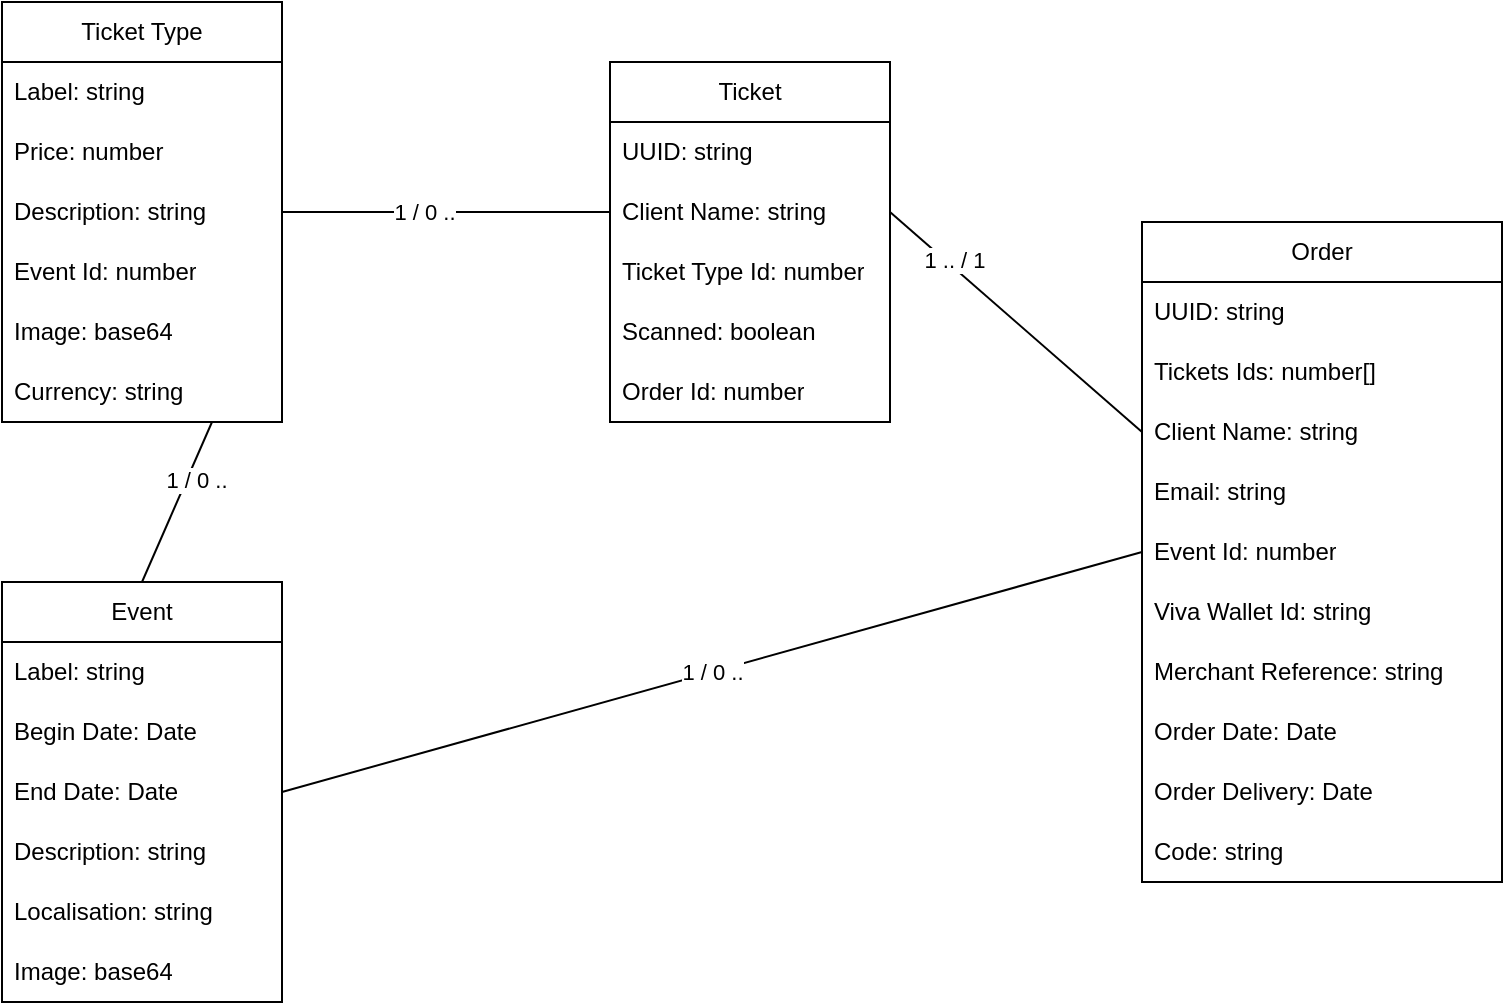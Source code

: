 <mxfile version="24.7.10">
  <diagram name="Page-1" id="ka3yXch_bAeg7ZDoTmhf">
    <mxGraphModel dx="1050" dy="538" grid="1" gridSize="10" guides="1" tooltips="1" connect="1" arrows="1" fold="1" page="1" pageScale="1" pageWidth="827" pageHeight="583" math="0" shadow="0">
      <root>
        <mxCell id="0" />
        <mxCell id="1" parent="0" />
        <mxCell id="qRublhJDjBj5OHdG_nAH-4" value="Ticket" style="swimlane;fontStyle=0;childLayout=stackLayout;horizontal=1;startSize=30;horizontalStack=0;resizeParent=1;resizeParentMax=0;resizeLast=0;collapsible=1;marginBottom=0;whiteSpace=wrap;html=1;" parent="1" vertex="1">
          <mxGeometry x="344" y="70" width="140" height="180" as="geometry" />
        </mxCell>
        <mxCell id="qRublhJDjBj5OHdG_nAH-5" value="UUID: string" style="text;strokeColor=none;fillColor=none;align=left;verticalAlign=middle;spacingLeft=4;spacingRight=4;overflow=hidden;points=[[0,0.5],[1,0.5]];portConstraint=eastwest;rotatable=0;whiteSpace=wrap;html=1;" parent="qRublhJDjBj5OHdG_nAH-4" vertex="1">
          <mxGeometry y="30" width="140" height="30" as="geometry" />
        </mxCell>
        <mxCell id="qRublhJDjBj5OHdG_nAH-6" value="Client Name: string" style="text;strokeColor=none;fillColor=none;align=left;verticalAlign=middle;spacingLeft=4;spacingRight=4;overflow=hidden;points=[[0,0.5],[1,0.5]];portConstraint=eastwest;rotatable=0;whiteSpace=wrap;html=1;" parent="qRublhJDjBj5OHdG_nAH-4" vertex="1">
          <mxGeometry y="60" width="140" height="30" as="geometry" />
        </mxCell>
        <mxCell id="qRublhJDjBj5OHdG_nAH-7" value="Ticket Type Id: number" style="text;strokeColor=none;fillColor=none;align=left;verticalAlign=middle;spacingLeft=4;spacingRight=4;overflow=hidden;points=[[0,0.5],[1,0.5]];portConstraint=eastwest;rotatable=0;whiteSpace=wrap;html=1;" parent="qRublhJDjBj5OHdG_nAH-4" vertex="1">
          <mxGeometry y="90" width="140" height="30" as="geometry" />
        </mxCell>
        <mxCell id="fYMyNwKMJueEmphl1iJg-4" value="Scanned: boolean" style="text;strokeColor=none;fillColor=none;align=left;verticalAlign=middle;spacingLeft=4;spacingRight=4;overflow=hidden;points=[[0,0.5],[1,0.5]];portConstraint=eastwest;rotatable=0;whiteSpace=wrap;html=1;" vertex="1" parent="qRublhJDjBj5OHdG_nAH-4">
          <mxGeometry y="120" width="140" height="30" as="geometry" />
        </mxCell>
        <mxCell id="fYMyNwKMJueEmphl1iJg-5" value="&lt;div&gt;Order Id: number&lt;/div&gt;" style="text;strokeColor=none;fillColor=none;align=left;verticalAlign=middle;spacingLeft=4;spacingRight=4;overflow=hidden;points=[[0,0.5],[1,0.5]];portConstraint=eastwest;rotatable=0;whiteSpace=wrap;html=1;" vertex="1" parent="qRublhJDjBj5OHdG_nAH-4">
          <mxGeometry y="150" width="140" height="30" as="geometry" />
        </mxCell>
        <mxCell id="qRublhJDjBj5OHdG_nAH-9" value="Ticket Type" style="swimlane;fontStyle=0;childLayout=stackLayout;horizontal=1;startSize=30;horizontalStack=0;resizeParent=1;resizeParentMax=0;resizeLast=0;collapsible=1;marginBottom=0;whiteSpace=wrap;html=1;" parent="1" vertex="1">
          <mxGeometry x="40" y="40" width="140" height="210" as="geometry" />
        </mxCell>
        <mxCell id="qRublhJDjBj5OHdG_nAH-10" value="Label: string" style="text;strokeColor=none;fillColor=none;align=left;verticalAlign=middle;spacingLeft=4;spacingRight=4;overflow=hidden;points=[[0,0.5],[1,0.5]];portConstraint=eastwest;rotatable=0;whiteSpace=wrap;html=1;" parent="qRublhJDjBj5OHdG_nAH-9" vertex="1">
          <mxGeometry y="30" width="140" height="30" as="geometry" />
        </mxCell>
        <mxCell id="qRublhJDjBj5OHdG_nAH-11" value="Price: number" style="text;strokeColor=none;fillColor=none;align=left;verticalAlign=middle;spacingLeft=4;spacingRight=4;overflow=hidden;points=[[0,0.5],[1,0.5]];portConstraint=eastwest;rotatable=0;whiteSpace=wrap;html=1;" parent="qRublhJDjBj5OHdG_nAH-9" vertex="1">
          <mxGeometry y="60" width="140" height="30" as="geometry" />
        </mxCell>
        <mxCell id="qRublhJDjBj5OHdG_nAH-12" value="Description: string" style="text;strokeColor=none;fillColor=none;align=left;verticalAlign=middle;spacingLeft=4;spacingRight=4;overflow=hidden;points=[[0,0.5],[1,0.5]];portConstraint=eastwest;rotatable=0;whiteSpace=wrap;html=1;" parent="qRublhJDjBj5OHdG_nAH-9" vertex="1">
          <mxGeometry y="90" width="140" height="30" as="geometry" />
        </mxCell>
        <mxCell id="qRublhJDjBj5OHdG_nAH-13" value="&lt;div&gt;Event Id: number&lt;/div&gt;" style="text;strokeColor=none;fillColor=none;align=left;verticalAlign=middle;spacingLeft=4;spacingRight=4;overflow=hidden;points=[[0,0.5],[1,0.5]];portConstraint=eastwest;rotatable=0;whiteSpace=wrap;html=1;" parent="qRublhJDjBj5OHdG_nAH-9" vertex="1">
          <mxGeometry y="120" width="140" height="30" as="geometry" />
        </mxCell>
        <mxCell id="qRublhJDjBj5OHdG_nAH-20" value="Image: base64" style="text;strokeColor=none;fillColor=none;align=left;verticalAlign=middle;spacingLeft=4;spacingRight=4;overflow=hidden;points=[[0,0.5],[1,0.5]];portConstraint=eastwest;rotatable=0;whiteSpace=wrap;html=1;" parent="qRublhJDjBj5OHdG_nAH-9" vertex="1">
          <mxGeometry y="150" width="140" height="30" as="geometry" />
        </mxCell>
        <mxCell id="fYMyNwKMJueEmphl1iJg-1" value="Currency: string" style="text;strokeColor=none;fillColor=none;align=left;verticalAlign=middle;spacingLeft=4;spacingRight=4;overflow=hidden;points=[[0,0.5],[1,0.5]];portConstraint=eastwest;rotatable=0;whiteSpace=wrap;html=1;" vertex="1" parent="qRublhJDjBj5OHdG_nAH-9">
          <mxGeometry y="180" width="140" height="30" as="geometry" />
        </mxCell>
        <mxCell id="qRublhJDjBj5OHdG_nAH-14" value="Event" style="swimlane;fontStyle=0;childLayout=stackLayout;horizontal=1;startSize=30;horizontalStack=0;resizeParent=1;resizeParentMax=0;resizeLast=0;collapsible=1;marginBottom=0;whiteSpace=wrap;html=1;" parent="1" vertex="1">
          <mxGeometry x="40" y="330" width="140" height="210" as="geometry" />
        </mxCell>
        <mxCell id="qRublhJDjBj5OHdG_nAH-15" value="Label: string" style="text;strokeColor=none;fillColor=none;align=left;verticalAlign=middle;spacingLeft=4;spacingRight=4;overflow=hidden;points=[[0,0.5],[1,0.5]];portConstraint=eastwest;rotatable=0;whiteSpace=wrap;html=1;" parent="qRublhJDjBj5OHdG_nAH-14" vertex="1">
          <mxGeometry y="30" width="140" height="30" as="geometry" />
        </mxCell>
        <mxCell id="qRublhJDjBj5OHdG_nAH-16" value="Begin Date: Date" style="text;strokeColor=none;fillColor=none;align=left;verticalAlign=middle;spacingLeft=4;spacingRight=4;overflow=hidden;points=[[0,0.5],[1,0.5]];portConstraint=eastwest;rotatable=0;whiteSpace=wrap;html=1;" parent="qRublhJDjBj5OHdG_nAH-14" vertex="1">
          <mxGeometry y="60" width="140" height="30" as="geometry" />
        </mxCell>
        <mxCell id="qRublhJDjBj5OHdG_nAH-17" value="End Date: Date" style="text;strokeColor=none;fillColor=none;align=left;verticalAlign=middle;spacingLeft=4;spacingRight=4;overflow=hidden;points=[[0,0.5],[1,0.5]];portConstraint=eastwest;rotatable=0;whiteSpace=wrap;html=1;" parent="qRublhJDjBj5OHdG_nAH-14" vertex="1">
          <mxGeometry y="90" width="140" height="30" as="geometry" />
        </mxCell>
        <mxCell id="qRublhJDjBj5OHdG_nAH-18" value="Description: string" style="text;strokeColor=none;fillColor=none;align=left;verticalAlign=middle;spacingLeft=4;spacingRight=4;overflow=hidden;points=[[0,0.5],[1,0.5]];portConstraint=eastwest;rotatable=0;whiteSpace=wrap;html=1;" parent="qRublhJDjBj5OHdG_nAH-14" vertex="1">
          <mxGeometry y="120" width="140" height="30" as="geometry" />
        </mxCell>
        <mxCell id="qRublhJDjBj5OHdG_nAH-19" value="Localisation: string" style="text;strokeColor=none;fillColor=none;align=left;verticalAlign=middle;spacingLeft=4;spacingRight=4;overflow=hidden;points=[[0,0.5],[1,0.5]];portConstraint=eastwest;rotatable=0;whiteSpace=wrap;html=1;" parent="qRublhJDjBj5OHdG_nAH-14" vertex="1">
          <mxGeometry y="150" width="140" height="30" as="geometry" />
        </mxCell>
        <mxCell id="qRublhJDjBj5OHdG_nAH-31" value="Image: base64" style="text;strokeColor=none;fillColor=none;align=left;verticalAlign=middle;spacingLeft=4;spacingRight=4;overflow=hidden;points=[[0,0.5],[1,0.5]];portConstraint=eastwest;rotatable=0;whiteSpace=wrap;html=1;" parent="qRublhJDjBj5OHdG_nAH-14" vertex="1">
          <mxGeometry y="180" width="140" height="30" as="geometry" />
        </mxCell>
        <mxCell id="qRublhJDjBj5OHdG_nAH-21" value="Order" style="swimlane;fontStyle=0;childLayout=stackLayout;horizontal=1;startSize=30;horizontalStack=0;resizeParent=1;resizeParentMax=0;resizeLast=0;collapsible=1;marginBottom=0;whiteSpace=wrap;html=1;" parent="1" vertex="1">
          <mxGeometry x="610" y="150" width="180" height="330" as="geometry" />
        </mxCell>
        <mxCell id="qRublhJDjBj5OHdG_nAH-22" value="UUID: string" style="text;strokeColor=none;fillColor=none;align=left;verticalAlign=middle;spacingLeft=4;spacingRight=4;overflow=hidden;points=[[0,0.5],[1,0.5]];portConstraint=eastwest;rotatable=0;whiteSpace=wrap;html=1;" parent="qRublhJDjBj5OHdG_nAH-21" vertex="1">
          <mxGeometry y="30" width="180" height="30" as="geometry" />
        </mxCell>
        <mxCell id="qRublhJDjBj5OHdG_nAH-23" value="Tickets Ids: number[]" style="text;strokeColor=none;fillColor=none;align=left;verticalAlign=middle;spacingLeft=4;spacingRight=4;overflow=hidden;points=[[0,0.5],[1,0.5]];portConstraint=eastwest;rotatable=0;whiteSpace=wrap;html=1;" parent="qRublhJDjBj5OHdG_nAH-21" vertex="1">
          <mxGeometry y="60" width="180" height="30" as="geometry" />
        </mxCell>
        <mxCell id="qRublhJDjBj5OHdG_nAH-24" value="Client Name: string" style="text;strokeColor=none;fillColor=none;align=left;verticalAlign=middle;spacingLeft=4;spacingRight=4;overflow=hidden;points=[[0,0.5],[1,0.5]];portConstraint=eastwest;rotatable=0;whiteSpace=wrap;html=1;" parent="qRublhJDjBj5OHdG_nAH-21" vertex="1">
          <mxGeometry y="90" width="180" height="30" as="geometry" />
        </mxCell>
        <mxCell id="qRublhJDjBj5OHdG_nAH-25" value="Email: string" style="text;strokeColor=none;fillColor=none;align=left;verticalAlign=middle;spacingLeft=4;spacingRight=4;overflow=hidden;points=[[0,0.5],[1,0.5]];portConstraint=eastwest;rotatable=0;whiteSpace=wrap;html=1;" parent="qRublhJDjBj5OHdG_nAH-21" vertex="1">
          <mxGeometry y="120" width="180" height="30" as="geometry" />
        </mxCell>
        <mxCell id="qRublhJDjBj5OHdG_nAH-26" value="Event Id: number" style="text;strokeColor=none;fillColor=none;align=left;verticalAlign=middle;spacingLeft=4;spacingRight=4;overflow=hidden;points=[[0,0.5],[1,0.5]];portConstraint=eastwest;rotatable=0;whiteSpace=wrap;html=1;" parent="qRublhJDjBj5OHdG_nAH-21" vertex="1">
          <mxGeometry y="150" width="180" height="30" as="geometry" />
        </mxCell>
        <mxCell id="qRublhJDjBj5OHdG_nAH-27" value="Viva Wallet Id: string" style="text;strokeColor=none;fillColor=none;align=left;verticalAlign=middle;spacingLeft=4;spacingRight=4;overflow=hidden;points=[[0,0.5],[1,0.5]];portConstraint=eastwest;rotatable=0;whiteSpace=wrap;html=1;" parent="qRublhJDjBj5OHdG_nAH-21" vertex="1">
          <mxGeometry y="180" width="180" height="30" as="geometry" />
        </mxCell>
        <mxCell id="qRublhJDjBj5OHdG_nAH-28" value="&lt;div&gt;Merchant Reference: string&lt;/div&gt;" style="text;strokeColor=none;fillColor=none;align=left;verticalAlign=middle;spacingLeft=4;spacingRight=4;overflow=hidden;points=[[0,0.5],[1,0.5]];portConstraint=eastwest;rotatable=0;whiteSpace=wrap;html=1;" parent="qRublhJDjBj5OHdG_nAH-21" vertex="1">
          <mxGeometry y="210" width="180" height="30" as="geometry" />
        </mxCell>
        <mxCell id="qRublhJDjBj5OHdG_nAH-29" value="&lt;div&gt;Order Date: Date&lt;/div&gt;" style="text;strokeColor=none;fillColor=none;align=left;verticalAlign=middle;spacingLeft=4;spacingRight=4;overflow=hidden;points=[[0,0.5],[1,0.5]];portConstraint=eastwest;rotatable=0;whiteSpace=wrap;html=1;" parent="qRublhJDjBj5OHdG_nAH-21" vertex="1">
          <mxGeometry y="240" width="180" height="30" as="geometry" />
        </mxCell>
        <mxCell id="qRublhJDjBj5OHdG_nAH-30" value="Order Delivery: Date" style="text;strokeColor=none;fillColor=none;align=left;verticalAlign=middle;spacingLeft=4;spacingRight=4;overflow=hidden;points=[[0,0.5],[1,0.5]];portConstraint=eastwest;rotatable=0;whiteSpace=wrap;html=1;" parent="qRublhJDjBj5OHdG_nAH-21" vertex="1">
          <mxGeometry y="270" width="180" height="30" as="geometry" />
        </mxCell>
        <mxCell id="fYMyNwKMJueEmphl1iJg-3" value="&lt;div&gt;Code: string&lt;/div&gt;" style="text;strokeColor=none;fillColor=none;align=left;verticalAlign=middle;spacingLeft=4;spacingRight=4;overflow=hidden;points=[[0,0.5],[1,0.5]];portConstraint=eastwest;rotatable=0;whiteSpace=wrap;html=1;" vertex="1" parent="qRublhJDjBj5OHdG_nAH-21">
          <mxGeometry y="300" width="180" height="30" as="geometry" />
        </mxCell>
        <mxCell id="qRublhJDjBj5OHdG_nAH-32" value="" style="endArrow=none;html=1;rounded=0;exitX=0.5;exitY=0;exitDx=0;exitDy=0;entryX=0.75;entryY=1;entryDx=0;entryDy=0;" parent="1" source="qRublhJDjBj5OHdG_nAH-14" target="qRublhJDjBj5OHdG_nAH-9" edge="1">
          <mxGeometry width="50" height="50" relative="1" as="geometry">
            <mxPoint x="390" y="300" as="sourcePoint" />
            <mxPoint x="440" y="250" as="targetPoint" />
          </mxGeometry>
        </mxCell>
        <mxCell id="qRublhJDjBj5OHdG_nAH-36" value="1 / 0 .." style="edgeLabel;html=1;align=center;verticalAlign=middle;resizable=0;points=[];" parent="qRublhJDjBj5OHdG_nAH-32" vertex="1" connectable="0">
          <mxGeometry x="0.333" y="-4" relative="1" as="geometry">
            <mxPoint as="offset" />
          </mxGeometry>
        </mxCell>
        <mxCell id="qRublhJDjBj5OHdG_nAH-33" value="" style="endArrow=none;html=1;rounded=0;exitX=1;exitY=0.5;exitDx=0;exitDy=0;entryX=0;entryY=0.5;entryDx=0;entryDy=0;" parent="1" source="qRublhJDjBj5OHdG_nAH-12" target="qRublhJDjBj5OHdG_nAH-6" edge="1">
          <mxGeometry width="50" height="50" relative="1" as="geometry">
            <mxPoint x="390" y="300" as="sourcePoint" />
            <mxPoint x="440" y="250" as="targetPoint" />
          </mxGeometry>
        </mxCell>
        <mxCell id="qRublhJDjBj5OHdG_nAH-43" value="1 / 0 .." style="edgeLabel;html=1;align=center;verticalAlign=middle;resizable=0;points=[];" parent="qRublhJDjBj5OHdG_nAH-33" vertex="1" connectable="0">
          <mxGeometry x="-0.135" relative="1" as="geometry">
            <mxPoint as="offset" />
          </mxGeometry>
        </mxCell>
        <mxCell id="qRublhJDjBj5OHdG_nAH-34" value="" style="endArrow=none;html=1;rounded=0;exitX=0;exitY=0.5;exitDx=0;exitDy=0;entryX=1;entryY=0.5;entryDx=0;entryDy=0;" parent="1" source="qRublhJDjBj5OHdG_nAH-24" target="qRublhJDjBj5OHdG_nAH-6" edge="1">
          <mxGeometry width="50" height="50" relative="1" as="geometry">
            <mxPoint x="390" y="300" as="sourcePoint" />
            <mxPoint x="490" y="180" as="targetPoint" />
          </mxGeometry>
        </mxCell>
        <mxCell id="qRublhJDjBj5OHdG_nAH-44" value="1 .. / 1" style="edgeLabel;html=1;align=center;verticalAlign=middle;resizable=0;points=[];" parent="qRublhJDjBj5OHdG_nAH-34" vertex="1" connectable="0">
          <mxGeometry x="0.531" y="-3" relative="1" as="geometry">
            <mxPoint as="offset" />
          </mxGeometry>
        </mxCell>
        <mxCell id="qRublhJDjBj5OHdG_nAH-35" value="1 / 0 .." style="endArrow=none;html=1;rounded=0;exitX=1;exitY=0.5;exitDx=0;exitDy=0;entryX=0;entryY=0.5;entryDx=0;entryDy=0;" parent="1" source="qRublhJDjBj5OHdG_nAH-17" target="qRublhJDjBj5OHdG_nAH-26" edge="1">
          <mxGeometry width="50" height="50" relative="1" as="geometry">
            <mxPoint x="390" y="330" as="sourcePoint" />
            <mxPoint x="440" y="280" as="targetPoint" />
          </mxGeometry>
        </mxCell>
      </root>
    </mxGraphModel>
  </diagram>
</mxfile>
